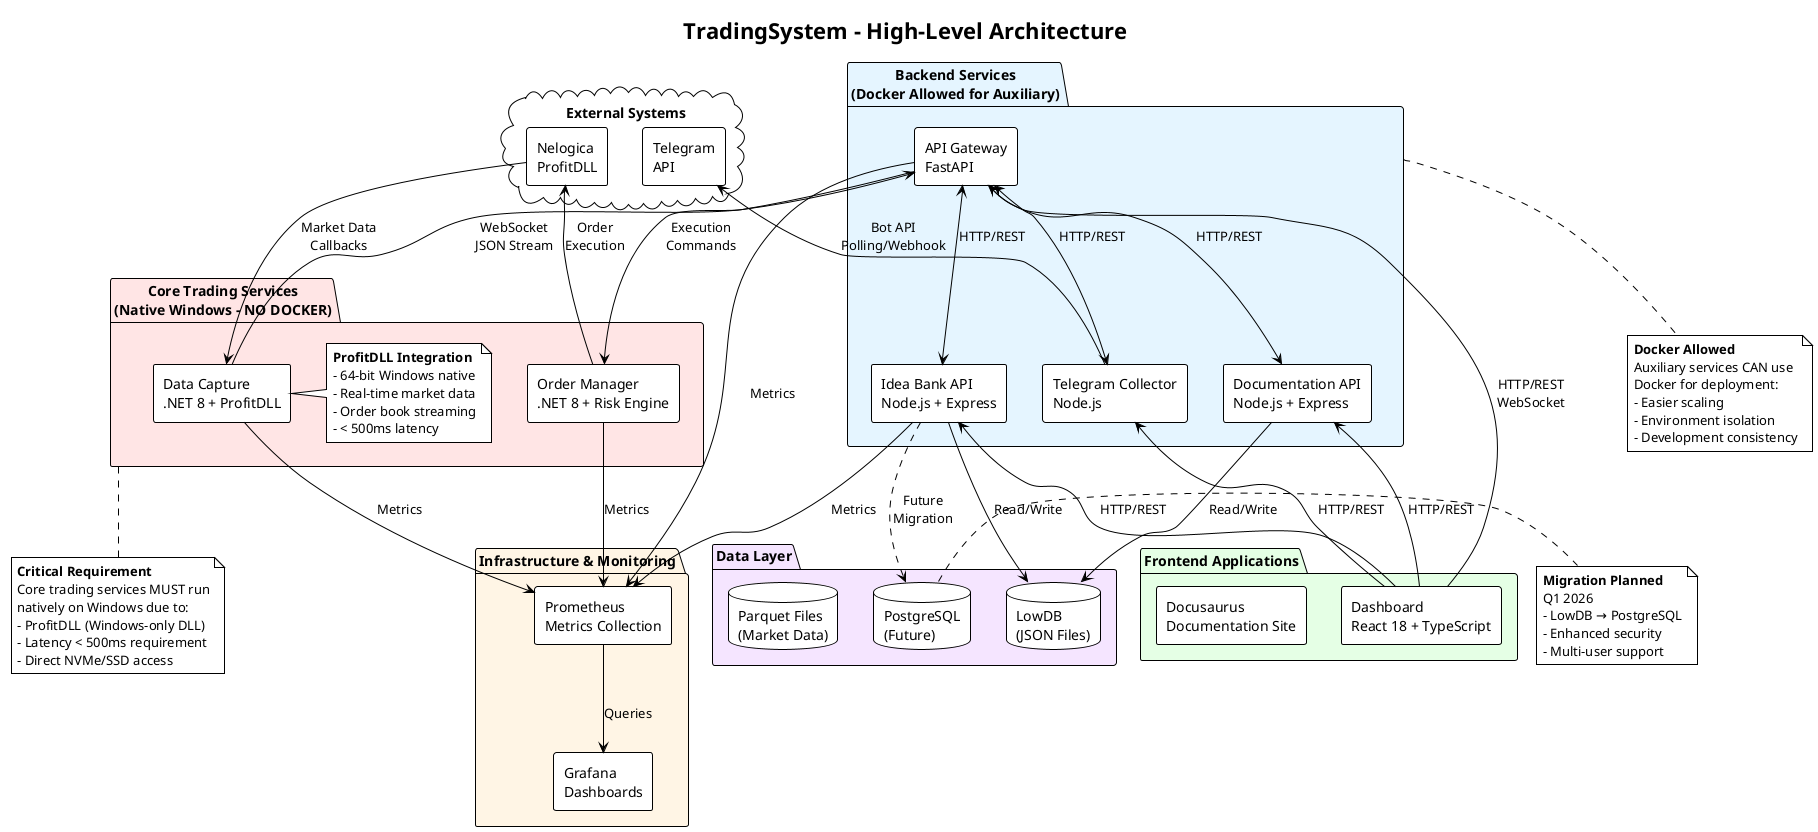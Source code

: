 @startuml TradingSystem Architecture
!theme plain
title TradingSystem - High-Level Architecture
skinparam componentStyle rectangle

' Define colors
!define CORE_COLOR #FFE5E5
!define BACKEND_COLOR #E5F5FF
!define FRONTEND_COLOR #E5FFE5
!define INFRA_COLOR #FFF5E5
!define DATA_COLOR #F5E5FF

' Core Trading Services (Native Windows - NO DOCKER)
package "Core Trading Services\n(Native Windows - NO DOCKER)" as CoreServices CORE_COLOR {
    component [Data Capture\n.NET 8 + ProfitDLL] as DataCapture
    component [Order Manager\n.NET 8 + Risk Engine] as OrderManager

    note right of DataCapture
        **ProfitDLL Integration**
        - 64-bit Windows native
        - Real-time market data
        - Order book streaming
        - < 500ms latency
    end note
}

' Backend Services (Docker Allowed)
package "Backend Services\n(Docker Allowed for Auxiliary)" as BackendServices BACKEND_COLOR {
    component [API Gateway\nFastAPI] as Gateway
    component [Idea Bank API\nNode.js + Express] as IdeaBank
    component [Documentation API\nNode.js + Express] as DocsAPI
    component [Telegram Collector\nNode.js] as TelegramAPI
}

' Frontend Applications
package "Frontend Applications" as Frontend FRONTEND_COLOR {
    component [Dashboard\nReact 18 + TypeScript] as Dashboard
    component [Docusaurus\nDocumentation Site] as Docusaurus
}

' Infrastructure (Docker Allowed)
package "Infrastructure & Monitoring" as Infrastructure INFRA_COLOR {
    component [Prometheus\nMetrics Collection] as Prometheus
    component [Grafana\nDashboards] as Grafana
}

' Data Storage
package "Data Layer" as DataLayer DATA_COLOR {
    database "LowDB\n(JSON Files)" as LowDB
    database "Parquet Files\n(Market Data)" as Parquet
    database "PostgreSQL\n(Future)" as PostgreSQL
}

' External Systems
cloud "External Systems" {
    component [Nelogica\nProfitDLL] as ProfitDLL
    component [Telegram\nAPI] as Telegram
}

' Connections - Core Trading Flow
ProfitDLL -down-> DataCapture : "Market Data\nCallbacks"
DataCapture -right-> Gateway : "WebSocket\nJSON Stream"
Gateway -down-> OrderManager : "Execution\nCommands"
OrderManager -up-> ProfitDLL : "Order\nExecution"



' Gateway to APIs
Gateway <--> IdeaBank : "HTTP/REST"
Gateway <--> DocsAPI : "HTTP/REST"
Gateway <--> TelegramAPI : "HTTP/REST"

' APIs to Storage
IdeaBank -down-> LowDB : "Read/Write"
DocsAPI -down-> LowDB : "Read/Write"
IdeaBank ..> PostgreSQL : "Future\nMigration"

' Frontend Connections
Dashboard -up-> Gateway : "HTTP/REST\nWebSocket"
Dashboard -up-> IdeaBank : "HTTP/REST"
Dashboard -up-> DocsAPI : "HTTP/REST"
Dashboard -up-> TelegramAPI : "HTTP/REST"

' Telegram Integration
TelegramAPI -up-> Telegram : "Bot API\nPolling/Webhook"

' Monitoring
DataCapture --> Prometheus : "Metrics"
OrderManager --> Prometheus : "Metrics"
Gateway --> Prometheus : "Metrics"
IdeaBank --> Prometheus : "Metrics"
Prometheus --> Grafana : "Queries"

' Notes
note right of PostgreSQL
    **Migration Planned**
    Q1 2026
    - LowDB → PostgreSQL
    - Enhanced security
    - Multi-user support
end note

note bottom of CoreServices
    **Critical Requirement**
    Core trading services MUST run
    natively on Windows due to:
    - ProfitDLL (Windows-only DLL)
    - Latency < 500ms requirement
    - Direct NVMe/SSD access
end note

note bottom of BackendServices
    **Docker Allowed**
    Auxiliary services CAN use
    Docker for deployment:
    - Easier scaling
    - Environment isolation
    - Development consistency
end note

@enduml
